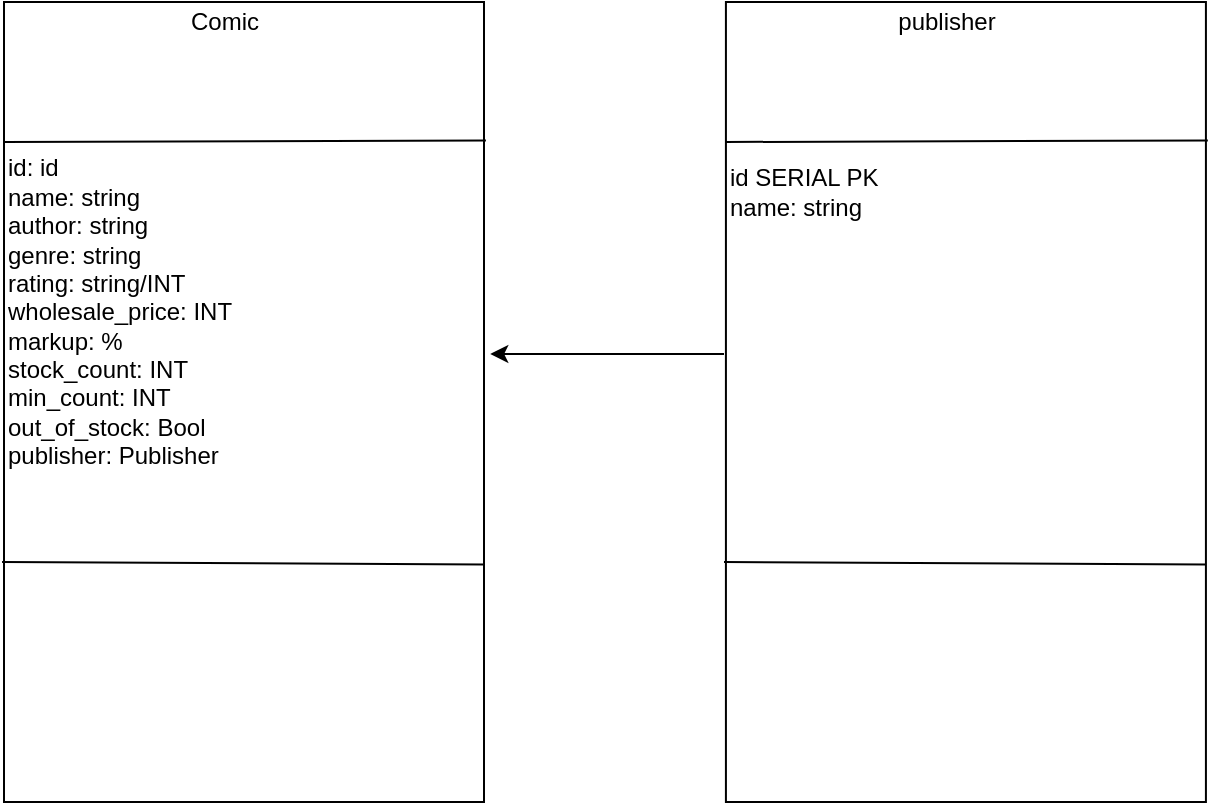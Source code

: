 <mxfile version="13.7.9" type="device"><diagram id="WBe0rFmoG8FFhUAFT1Fz" name="Page-1"><mxGraphModel dx="382" dy="560" grid="1" gridSize="10" guides="1" tooltips="1" connect="1" arrows="1" fold="1" page="1" pageScale="1" pageWidth="827" pageHeight="1169" math="0" shadow="0"><root><mxCell id="0"/><mxCell id="1" parent="0"/><mxCell id="msKOwSvUlTx1FQGooHM0-1" value="" style="rounded=0;whiteSpace=wrap;html=1;" vertex="1" parent="1"><mxGeometry x="80" y="120" width="240" height="400" as="geometry"/></mxCell><mxCell id="msKOwSvUlTx1FQGooHM0-2" value="" style="endArrow=none;html=1;entryX=1.004;entryY=0.173;entryDx=0;entryDy=0;entryPerimeter=0;" edge="1" parent="1" target="msKOwSvUlTx1FQGooHM0-1"><mxGeometry width="50" height="50" relative="1" as="geometry"><mxPoint x="80" y="190" as="sourcePoint"/><mxPoint x="130" y="140" as="targetPoint"/></mxGeometry></mxCell><mxCell id="msKOwSvUlTx1FQGooHM0-3" value="" style="endArrow=none;html=1;exitX=-0.004;exitY=0.7;exitDx=0;exitDy=0;exitPerimeter=0;entryX=1;entryY=0.703;entryDx=0;entryDy=0;entryPerimeter=0;" edge="1" parent="1" source="msKOwSvUlTx1FQGooHM0-1" target="msKOwSvUlTx1FQGooHM0-1"><mxGeometry width="50" height="50" relative="1" as="geometry"><mxPoint x="390" y="350" as="sourcePoint"/><mxPoint x="440" y="300" as="targetPoint"/></mxGeometry></mxCell><mxCell id="msKOwSvUlTx1FQGooHM0-4" value="Comic" style="text;html=1;align=center;verticalAlign=middle;resizable=0;points=[];autosize=1;" vertex="1" parent="1"><mxGeometry x="165" y="120" width="50" height="20" as="geometry"/></mxCell><mxCell id="msKOwSvUlTx1FQGooHM0-5" value="id: id&lt;br&gt;name: string&lt;br&gt;author: string&lt;br&gt;genre: string&lt;br&gt;rating: string/INT&lt;br&gt;wholesale_price: INT&lt;br&gt;markup: %&lt;br&gt;stock_count: INT&lt;br&gt;min_count: INT&lt;br&gt;out_of_stock: Bool&lt;br&gt;publisher: Publisher&amp;nbsp;" style="text;html=1;align=left;verticalAlign=middle;resizable=0;points=[];autosize=1;" vertex="1" parent="1"><mxGeometry x="80" y="195" width="130" height="160" as="geometry"/></mxCell><mxCell id="msKOwSvUlTx1FQGooHM0-6" value="" style="rounded=0;whiteSpace=wrap;html=1;" vertex="1" parent="1"><mxGeometry x="440.96" y="120" width="240" height="400" as="geometry"/></mxCell><mxCell id="msKOwSvUlTx1FQGooHM0-7" value="" style="endArrow=none;html=1;entryX=1.004;entryY=0.173;entryDx=0;entryDy=0;entryPerimeter=0;" edge="1" parent="1" target="msKOwSvUlTx1FQGooHM0-6"><mxGeometry width="50" height="50" relative="1" as="geometry"><mxPoint x="440.96" y="190" as="sourcePoint"/><mxPoint x="490.96" y="140" as="targetPoint"/></mxGeometry></mxCell><mxCell id="msKOwSvUlTx1FQGooHM0-8" value="" style="endArrow=none;html=1;exitX=-0.004;exitY=0.7;exitDx=0;exitDy=0;exitPerimeter=0;entryX=1;entryY=0.703;entryDx=0;entryDy=0;entryPerimeter=0;" edge="1" parent="1" source="msKOwSvUlTx1FQGooHM0-6" target="msKOwSvUlTx1FQGooHM0-6"><mxGeometry width="50" height="50" relative="1" as="geometry"><mxPoint x="750.96" y="350" as="sourcePoint"/><mxPoint x="800.96" y="300" as="targetPoint"/></mxGeometry></mxCell><mxCell id="msKOwSvUlTx1FQGooHM0-9" value="publisher" style="text;html=1;align=center;verticalAlign=middle;resizable=0;points=[];autosize=1;" vertex="1" parent="1"><mxGeometry x="520.96" y="120" width="60" height="20" as="geometry"/></mxCell><mxCell id="msKOwSvUlTx1FQGooHM0-10" value="id SERIAL PK&lt;br&gt;name: string&lt;br&gt;" style="text;html=1;align=left;verticalAlign=middle;resizable=0;points=[];autosize=1;" vertex="1" parent="1"><mxGeometry x="440.96" y="200" width="90" height="30" as="geometry"/></mxCell><mxCell id="msKOwSvUlTx1FQGooHM0-11" value="" style="endArrow=classic;html=1;entryX=1.013;entryY=0.44;entryDx=0;entryDy=0;entryPerimeter=0;" edge="1" parent="1" target="msKOwSvUlTx1FQGooHM0-1"><mxGeometry width="50" height="50" relative="1" as="geometry"><mxPoint x="440" y="296" as="sourcePoint"/><mxPoint x="440" y="330" as="targetPoint"/></mxGeometry></mxCell></root></mxGraphModel></diagram></mxfile>